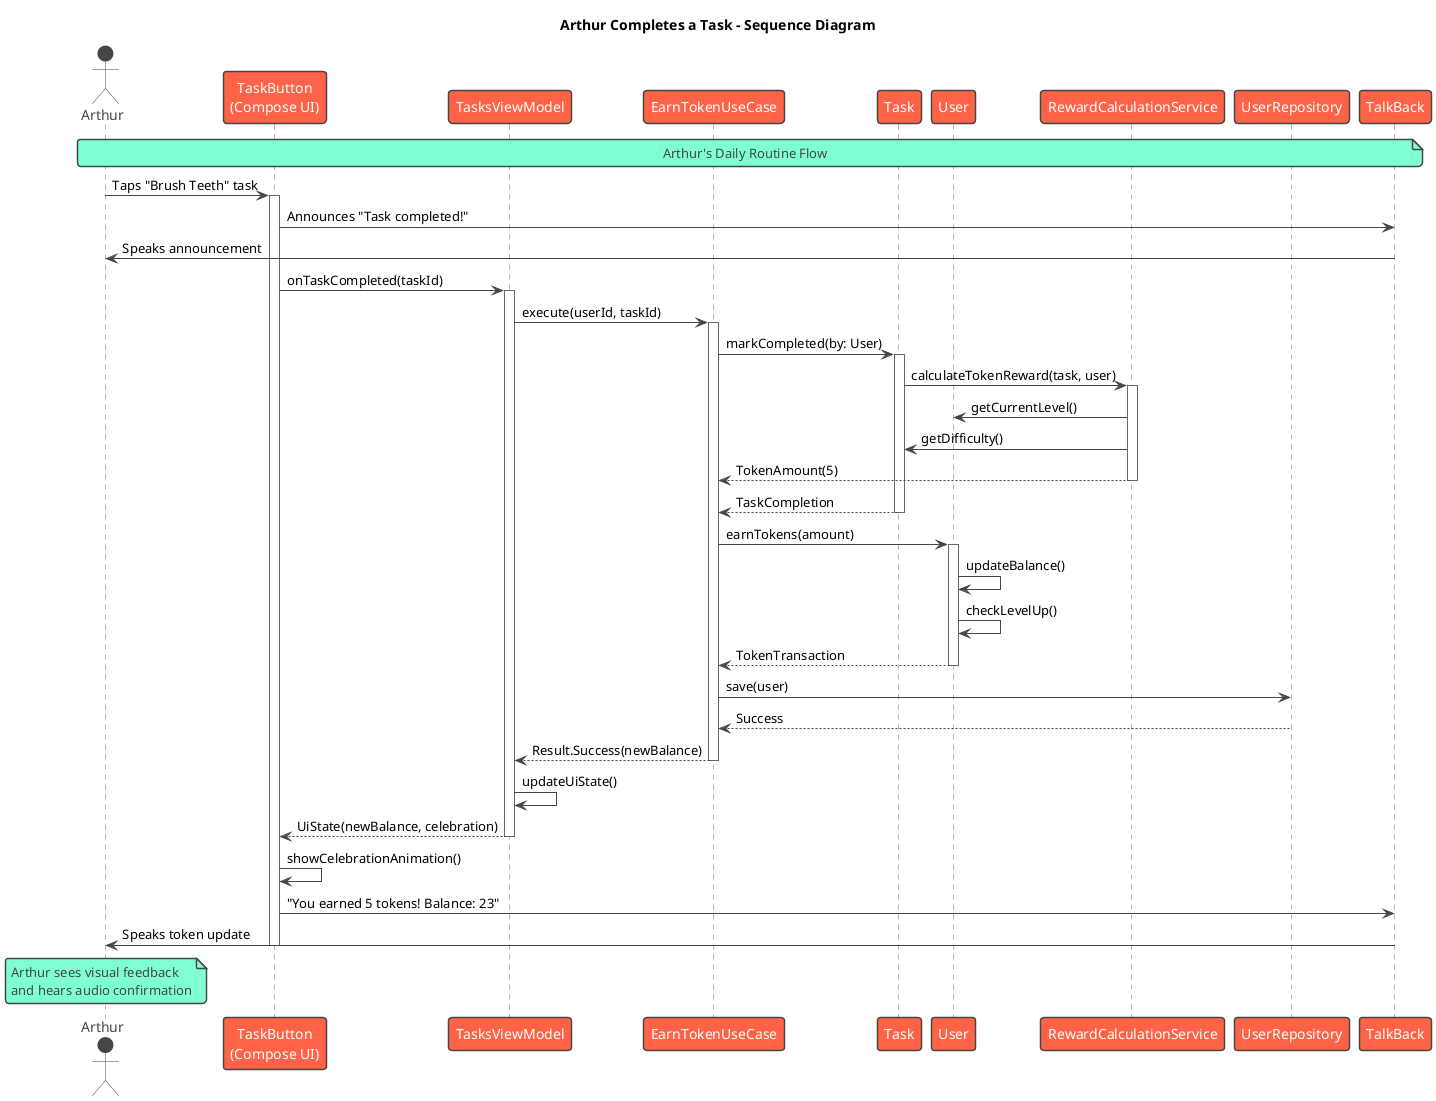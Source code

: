 @startuml sequence-task-completion
!theme vibrant

title Arthur Completes a Task - Sequence Diagram

actor Arthur as "Arthur"
participant "TaskButton\n(Compose UI)" as UI
participant "TasksViewModel" as VM
participant "EarnTokenUseCase" as UC
participant "Task" as Task
participant "User" as User
participant "RewardCalculationService" as RCS
participant "UserRepository" as UR
participant "TalkBack" as TB

note over Arthur, TB : Arthur's Daily Routine Flow

Arthur -> UI : Taps "Brush Teeth" task
activate UI

UI -> TB : Announces "Task completed!"
TB -> Arthur : Speaks announcement

UI -> VM : onTaskCompleted(taskId)
activate VM

VM -> UC : execute(userId, taskId)
activate UC

UC -> Task : markCompleted(by: User)
activate Task

Task -> RCS : calculateTokenReward(task, user)
activate RCS
RCS -> User : getCurrentLevel()
RCS -> Task : getDifficulty()
RCS --> UC : TokenAmount(5)
deactivate RCS

Task --> UC : TaskCompletion
deactivate Task

UC -> User : earnTokens(amount)
activate User
User -> User : updateBalance()
User -> User : checkLevelUp()
User --> UC : TokenTransaction
deactivate User

UC -> UR : save(user)
UR --> UC : Success

UC --> VM : Result.Success(newBalance)
deactivate UC

VM -> VM : updateUiState()
VM --> UI : UiState(newBalance, celebration)
deactivate VM

UI -> UI : showCelebrationAnimation()
UI -> TB : "You earned 5 tokens! Balance: 23"
TB -> Arthur : Speaks token update

deactivate UI

note over Arthur : Arthur sees visual feedback\nand hears audio confirmation
@enduml